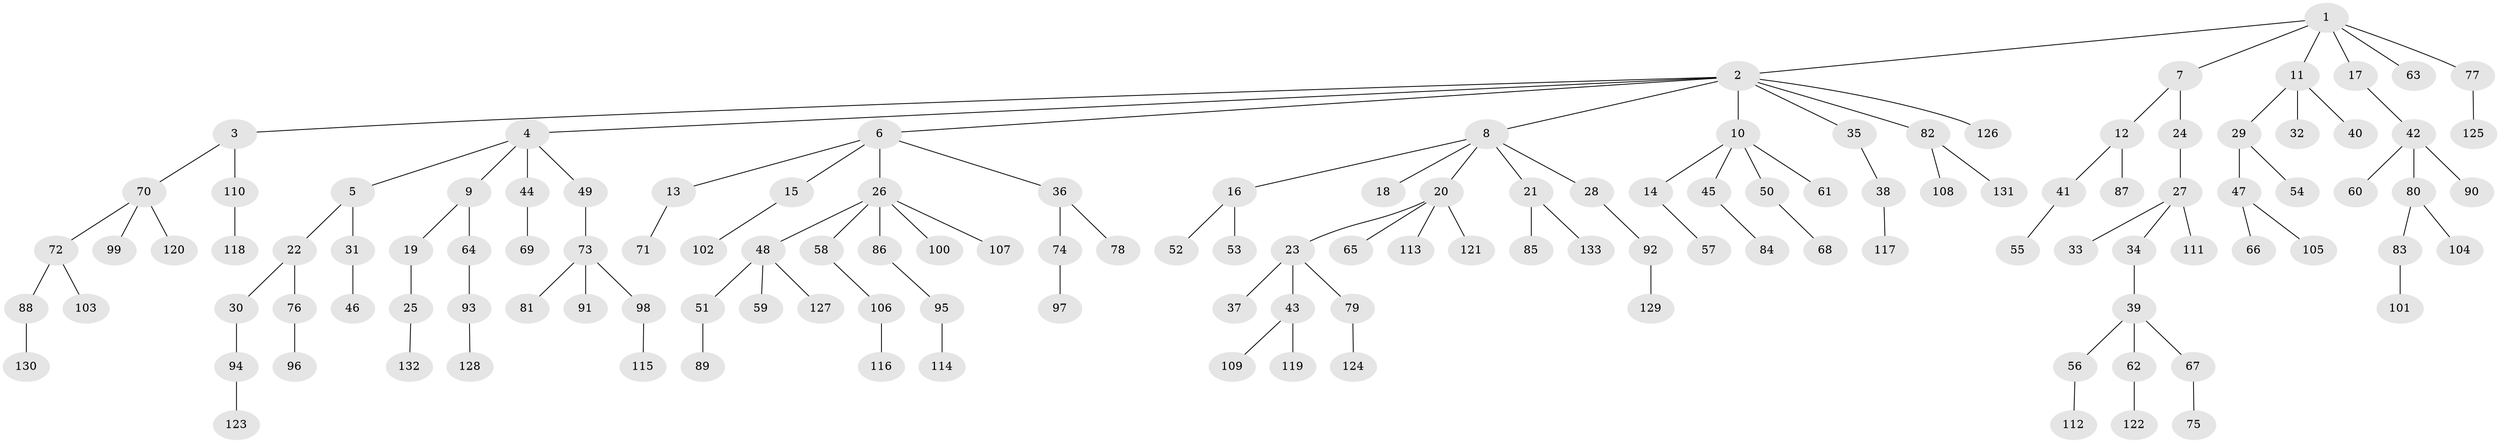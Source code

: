 // Generated by graph-tools (version 1.1) at 2025/11/02/27/25 16:11:28]
// undirected, 133 vertices, 132 edges
graph export_dot {
graph [start="1"]
  node [color=gray90,style=filled];
  1;
  2;
  3;
  4;
  5;
  6;
  7;
  8;
  9;
  10;
  11;
  12;
  13;
  14;
  15;
  16;
  17;
  18;
  19;
  20;
  21;
  22;
  23;
  24;
  25;
  26;
  27;
  28;
  29;
  30;
  31;
  32;
  33;
  34;
  35;
  36;
  37;
  38;
  39;
  40;
  41;
  42;
  43;
  44;
  45;
  46;
  47;
  48;
  49;
  50;
  51;
  52;
  53;
  54;
  55;
  56;
  57;
  58;
  59;
  60;
  61;
  62;
  63;
  64;
  65;
  66;
  67;
  68;
  69;
  70;
  71;
  72;
  73;
  74;
  75;
  76;
  77;
  78;
  79;
  80;
  81;
  82;
  83;
  84;
  85;
  86;
  87;
  88;
  89;
  90;
  91;
  92;
  93;
  94;
  95;
  96;
  97;
  98;
  99;
  100;
  101;
  102;
  103;
  104;
  105;
  106;
  107;
  108;
  109;
  110;
  111;
  112;
  113;
  114;
  115;
  116;
  117;
  118;
  119;
  120;
  121;
  122;
  123;
  124;
  125;
  126;
  127;
  128;
  129;
  130;
  131;
  132;
  133;
  1 -- 2;
  1 -- 7;
  1 -- 11;
  1 -- 17;
  1 -- 63;
  1 -- 77;
  2 -- 3;
  2 -- 4;
  2 -- 6;
  2 -- 8;
  2 -- 10;
  2 -- 35;
  2 -- 82;
  2 -- 126;
  3 -- 70;
  3 -- 110;
  4 -- 5;
  4 -- 9;
  4 -- 44;
  4 -- 49;
  5 -- 22;
  5 -- 31;
  6 -- 13;
  6 -- 15;
  6 -- 26;
  6 -- 36;
  7 -- 12;
  7 -- 24;
  8 -- 16;
  8 -- 18;
  8 -- 20;
  8 -- 21;
  8 -- 28;
  9 -- 19;
  9 -- 64;
  10 -- 14;
  10 -- 45;
  10 -- 50;
  10 -- 61;
  11 -- 29;
  11 -- 32;
  11 -- 40;
  12 -- 41;
  12 -- 87;
  13 -- 71;
  14 -- 57;
  15 -- 102;
  16 -- 52;
  16 -- 53;
  17 -- 42;
  19 -- 25;
  20 -- 23;
  20 -- 65;
  20 -- 113;
  20 -- 121;
  21 -- 85;
  21 -- 133;
  22 -- 30;
  22 -- 76;
  23 -- 37;
  23 -- 43;
  23 -- 79;
  24 -- 27;
  25 -- 132;
  26 -- 48;
  26 -- 58;
  26 -- 86;
  26 -- 100;
  26 -- 107;
  27 -- 33;
  27 -- 34;
  27 -- 111;
  28 -- 92;
  29 -- 47;
  29 -- 54;
  30 -- 94;
  31 -- 46;
  34 -- 39;
  35 -- 38;
  36 -- 74;
  36 -- 78;
  38 -- 117;
  39 -- 56;
  39 -- 62;
  39 -- 67;
  41 -- 55;
  42 -- 60;
  42 -- 80;
  42 -- 90;
  43 -- 109;
  43 -- 119;
  44 -- 69;
  45 -- 84;
  47 -- 66;
  47 -- 105;
  48 -- 51;
  48 -- 59;
  48 -- 127;
  49 -- 73;
  50 -- 68;
  51 -- 89;
  56 -- 112;
  58 -- 106;
  62 -- 122;
  64 -- 93;
  67 -- 75;
  70 -- 72;
  70 -- 99;
  70 -- 120;
  72 -- 88;
  72 -- 103;
  73 -- 81;
  73 -- 91;
  73 -- 98;
  74 -- 97;
  76 -- 96;
  77 -- 125;
  79 -- 124;
  80 -- 83;
  80 -- 104;
  82 -- 108;
  82 -- 131;
  83 -- 101;
  86 -- 95;
  88 -- 130;
  92 -- 129;
  93 -- 128;
  94 -- 123;
  95 -- 114;
  98 -- 115;
  106 -- 116;
  110 -- 118;
}
